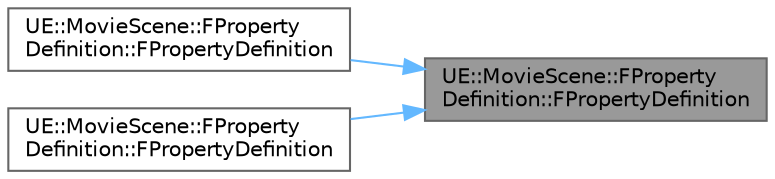 digraph "UE::MovieScene::FPropertyDefinition::FPropertyDefinition"
{
 // INTERACTIVE_SVG=YES
 // LATEX_PDF_SIZE
  bgcolor="transparent";
  edge [fontname=Helvetica,fontsize=10,labelfontname=Helvetica,labelfontsize=10];
  node [fontname=Helvetica,fontsize=10,shape=box,height=0.2,width=0.4];
  rankdir="RL";
  Node1 [id="Node000001",label="UE::MovieScene::FProperty\lDefinition::FPropertyDefinition",height=0.2,width=0.4,color="gray40", fillcolor="grey60", style="filled", fontcolor="black",tooltip=" "];
  Node1 -> Node2 [id="edge1_Node000001_Node000002",dir="back",color="steelblue1",style="solid",tooltip=" "];
  Node2 [id="Node000002",label="UE::MovieScene::FProperty\lDefinition::FPropertyDefinition",height=0.2,width=0.4,color="grey40", fillcolor="white", style="filled",URL="$d9/dbf/structUE_1_1MovieScene_1_1FPropertyDefinition.html#a364751945d2156ff94f7917ff817ec6e",tooltip=" "];
  Node1 -> Node3 [id="edge2_Node000001_Node000003",dir="back",color="steelblue1",style="solid",tooltip=" "];
  Node3 [id="Node000003",label="UE::MovieScene::FProperty\lDefinition::FPropertyDefinition",height=0.2,width=0.4,color="grey40", fillcolor="white", style="filled",URL="$d9/dbf/structUE_1_1MovieScene_1_1FPropertyDefinition.html#aa112fa95022cf2f39b5338b27a294050",tooltip=" "];
}
